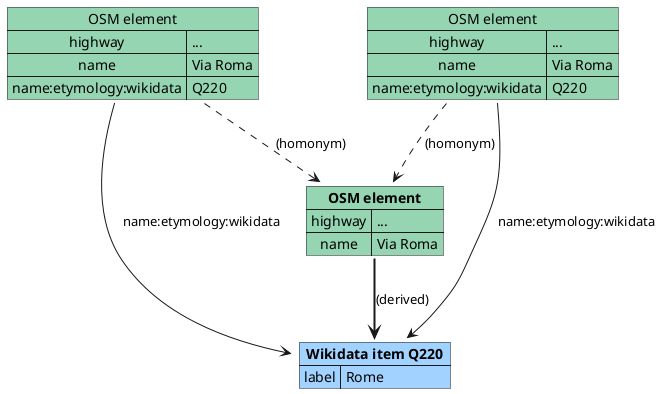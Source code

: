 @startuml propagation

map "OSM element" as osma #95d5b2 {
  highway => ...
  name => Via Roma
  name:etymology:wikidata => Q220
}
map "**Wikidata item Q220**" as wikia #a2d2ff {
  label => Rome
}

map "OSM element" as osmb #95d5b2 {
  highway => ...
  name => Via Roma
  name:etymology:wikidata => Q220
}

map "**OSM element**" as osmc #95d5b2 {
  highway => ...
  name => Via Roma
}

osma -> wikia : name:etymology:wikidata
osmb -> wikia : name:etymology:wikidata
osmc -[bold]-> wikia : (derived)
osma ..> osmc : (homonym)
osmb ..> osmc : (homonym)

@enduml